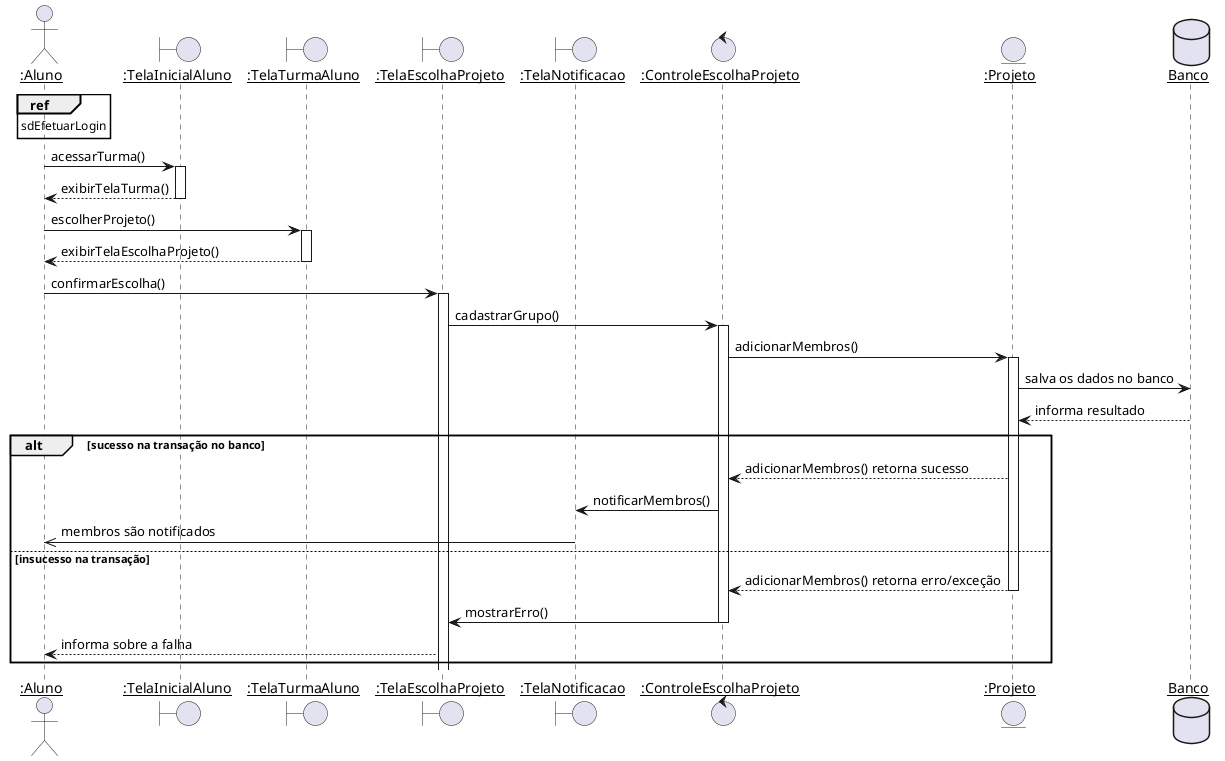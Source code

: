 @startuml
skinparam sequenceParticipant underline

actor ":Aluno" as Aluno
boundary ":TelaInicialAluno" as TelaInicialTurma
boundary ":TelaTurmaAluno" as TelaTurmaAluno
boundary ":TelaEscolhaProjeto" as TelaEscolhaProjeto
boundary ":TelaNotificacao" as TelaNotificacao
control ":ControleEscolhaProjeto" as ControleEscolhaProjeto
entity ":Projeto" as Projeto
database Banco

ref over Aluno : sdEfetuarLogin

Aluno -> TelaInicialTurma ++: acessarTurma()
TelaInicialTurma --> Aluno --: exibirTelaTurma()
Aluno -> TelaTurmaAluno ++: escolherProjeto()
TelaTurmaAluno --> Aluno --: exibirTelaEscolhaProjeto()
Aluno -> TelaEscolhaProjeto ++: confirmarEscolha()
TelaEscolhaProjeto -> ControleEscolhaProjeto ++: cadastrarGrupo()
ControleEscolhaProjeto -> Projeto ++: adicionarMembros()
Projeto -> Banco : salva os dados no banco
Banco --> Projeto : informa resultado
alt sucesso na transação no banco
  Projeto --> ControleEscolhaProjeto : adicionarMembros() retorna sucesso
  ControleEscolhaProjeto -> TelaNotificacao : notificarMembros()
  TelaNotificacao ->> Aluno : membros são notificados
else insucesso na transação
  Projeto --> ControleEscolhaProjeto --: adicionarMembros() retorna erro/exceção
  ControleEscolhaProjeto -> TelaEscolhaProjeto --: mostrarErro()
  TelaEscolhaProjeto --> Aluno : informa sobre a falha
end
@enduml
